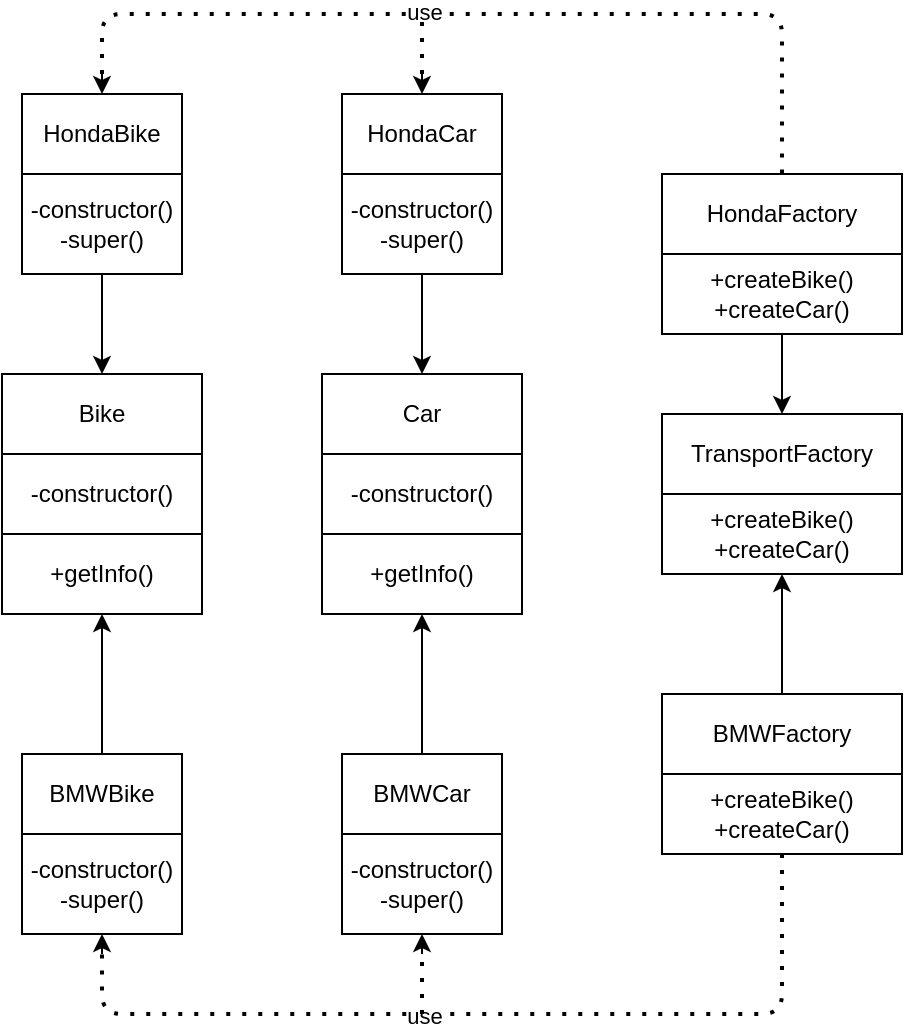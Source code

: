 <mxfile>
    <diagram id="G1V3pOo-ynbbTo61WeKQ" name="Page-1">
        <mxGraphModel dx="311" dy="298" grid="1" gridSize="10" guides="1" tooltips="1" connect="1" arrows="1" fold="1" page="1" pageScale="1" pageWidth="827" pageHeight="1169" math="0" shadow="0">
            <root>
                <mxCell id="0"/>
                <mxCell id="1" parent="0"/>
                <mxCell id="2" value="TransportFactory" style="rounded=0;whiteSpace=wrap;html=1;" parent="1" vertex="1">
                    <mxGeometry x="520" y="360" width="120" height="40" as="geometry"/>
                </mxCell>
                <mxCell id="3" value="+createBike()&lt;br&gt;+createCar()" style="rounded=0;whiteSpace=wrap;html=1;" parent="1" vertex="1">
                    <mxGeometry x="520" y="400" width="120" height="40" as="geometry"/>
                </mxCell>
                <mxCell id="4" value="HondaFactory" style="rounded=0;whiteSpace=wrap;html=1;" parent="1" vertex="1">
                    <mxGeometry x="520" y="240" width="120" height="40" as="geometry"/>
                </mxCell>
                <mxCell id="5" value="BMWFactory" style="rounded=0;whiteSpace=wrap;html=1;" parent="1" vertex="1">
                    <mxGeometry x="520" y="500" width="120" height="40" as="geometry"/>
                </mxCell>
                <mxCell id="6" value="+createBike()&lt;br&gt;+createCar()" style="rounded=0;whiteSpace=wrap;html=1;" parent="1" vertex="1">
                    <mxGeometry x="520" y="540" width="120" height="40" as="geometry"/>
                </mxCell>
                <mxCell id="7" value="+createBike()&lt;br&gt;+createCar()" style="rounded=0;whiteSpace=wrap;html=1;" parent="1" vertex="1">
                    <mxGeometry x="520" y="280" width="120" height="40" as="geometry"/>
                </mxCell>
                <mxCell id="13" value="" style="endArrow=classic;html=1;exitX=0.5;exitY=0;exitDx=0;exitDy=0;entryX=0.5;entryY=1;entryDx=0;entryDy=0;" parent="1" source="5" target="3" edge="1">
                    <mxGeometry width="50" height="50" relative="1" as="geometry">
                        <mxPoint x="530" y="470" as="sourcePoint"/>
                        <mxPoint x="580" y="450" as="targetPoint"/>
                    </mxGeometry>
                </mxCell>
                <mxCell id="14" value="" style="endArrow=classic;html=1;exitX=0.5;exitY=1;exitDx=0;exitDy=0;" parent="1" source="7" edge="1">
                    <mxGeometry width="50" height="50" relative="1" as="geometry">
                        <mxPoint x="530" y="470" as="sourcePoint"/>
                        <mxPoint x="580" y="360" as="targetPoint"/>
                    </mxGeometry>
                </mxCell>
                <mxCell id="16" value="HondaCar" style="rounded=0;whiteSpace=wrap;html=1;" parent="1" vertex="1">
                    <mxGeometry x="360" y="200" width="80" height="40" as="geometry"/>
                </mxCell>
                <mxCell id="17" value="HondaBike" style="rounded=0;whiteSpace=wrap;html=1;" parent="1" vertex="1">
                    <mxGeometry x="200" y="200" width="80" height="40" as="geometry"/>
                </mxCell>
                <mxCell id="34" value="BMWCar" style="rounded=0;whiteSpace=wrap;html=1;" parent="1" vertex="1">
                    <mxGeometry x="360" y="530" width="80" height="40" as="geometry"/>
                </mxCell>
                <mxCell id="35" value="BMWBike" style="rounded=0;whiteSpace=wrap;html=1;" parent="1" vertex="1">
                    <mxGeometry x="200" y="530" width="80" height="40" as="geometry"/>
                </mxCell>
                <mxCell id="38" value="Bike" style="rounded=0;whiteSpace=wrap;html=1;" parent="1" vertex="1">
                    <mxGeometry x="190" y="340" width="100" height="40" as="geometry"/>
                </mxCell>
                <mxCell id="39" value="Car" style="rounded=0;whiteSpace=wrap;html=1;" parent="1" vertex="1">
                    <mxGeometry x="350" y="340" width="100" height="40" as="geometry"/>
                </mxCell>
                <mxCell id="42" value="-constructor()&lt;br&gt;-super()" style="rounded=0;whiteSpace=wrap;html=1;" parent="1" vertex="1">
                    <mxGeometry x="360" y="240" width="80" height="50" as="geometry"/>
                </mxCell>
                <mxCell id="43" value="-constructor()&lt;br&gt;-super()" style="rounded=0;whiteSpace=wrap;html=1;" parent="1" vertex="1">
                    <mxGeometry x="200" y="240" width="80" height="50" as="geometry"/>
                </mxCell>
                <mxCell id="44" value="-constructor()&lt;br&gt;-super()" style="rounded=0;whiteSpace=wrap;html=1;" parent="1" vertex="1">
                    <mxGeometry x="360" y="570" width="80" height="50" as="geometry"/>
                </mxCell>
                <mxCell id="45" value="-constructor()&lt;br&gt;-super()" style="rounded=0;whiteSpace=wrap;html=1;" parent="1" vertex="1">
                    <mxGeometry x="200" y="570" width="80" height="50" as="geometry"/>
                </mxCell>
                <mxCell id="46" value="-constructor()" style="rounded=0;whiteSpace=wrap;html=1;" parent="1" vertex="1">
                    <mxGeometry x="190" y="380" width="100" height="40" as="geometry"/>
                </mxCell>
                <mxCell id="47" value="+getInfo()" style="rounded=0;whiteSpace=wrap;html=1;" parent="1" vertex="1">
                    <mxGeometry x="190" y="420" width="100" height="40" as="geometry"/>
                </mxCell>
                <mxCell id="49" value="-constructor()" style="rounded=0;whiteSpace=wrap;html=1;" parent="1" vertex="1">
                    <mxGeometry x="350" y="380" width="100" height="40" as="geometry"/>
                </mxCell>
                <mxCell id="50" value="+getInfo()" style="rounded=0;whiteSpace=wrap;html=1;" parent="1" vertex="1">
                    <mxGeometry x="350" y="420" width="100" height="40" as="geometry"/>
                </mxCell>
                <mxCell id="51" value="" style="endArrow=none;dashed=1;html=1;dashPattern=1 3;strokeWidth=2;exitX=0.5;exitY=1;exitDx=0;exitDy=0;exitPerimeter=0;" parent="1" source="6" edge="1">
                    <mxGeometry width="50" height="50" relative="1" as="geometry">
                        <mxPoint x="580" y="590" as="sourcePoint"/>
                        <mxPoint x="240" y="630" as="targetPoint"/>
                        <Array as="points">
                            <mxPoint x="580" y="660"/>
                            <mxPoint x="400" y="660"/>
                            <mxPoint x="240" y="660"/>
                        </Array>
                    </mxGeometry>
                </mxCell>
                <mxCell id="64" value="use" style="edgeLabel;html=1;align=center;verticalAlign=middle;resizable=0;points=[];" vertex="1" connectable="0" parent="51">
                    <mxGeometry x="0.141" y="1" relative="1" as="geometry">
                        <mxPoint x="-3" as="offset"/>
                    </mxGeometry>
                </mxCell>
                <mxCell id="52" value="" style="endArrow=none;dashed=1;html=1;dashPattern=1 3;strokeWidth=2;" parent="1" edge="1">
                    <mxGeometry width="50" height="50" relative="1" as="geometry">
                        <mxPoint x="400" y="660" as="sourcePoint"/>
                        <mxPoint x="400" y="630" as="targetPoint"/>
                    </mxGeometry>
                </mxCell>
                <mxCell id="53" value="" style="endArrow=classic;html=1;" parent="1" edge="1">
                    <mxGeometry width="50" height="50" relative="1" as="geometry">
                        <mxPoint x="400" y="630" as="sourcePoint"/>
                        <mxPoint x="400" y="620" as="targetPoint"/>
                    </mxGeometry>
                </mxCell>
                <mxCell id="54" value="" style="endArrow=classic;html=1;entryX=0.5;entryY=1;entryDx=0;entryDy=0;" parent="1" target="45" edge="1">
                    <mxGeometry width="50" height="50" relative="1" as="geometry">
                        <mxPoint x="240" y="630" as="sourcePoint"/>
                        <mxPoint x="370" y="620" as="targetPoint"/>
                    </mxGeometry>
                </mxCell>
                <mxCell id="55" value="" style="endArrow=none;dashed=1;html=1;dashPattern=1 3;strokeWidth=2;entryX=0.5;entryY=0;entryDx=0;entryDy=0;" parent="1" target="4" edge="1">
                    <mxGeometry width="50" height="50" relative="1" as="geometry">
                        <mxPoint x="240" y="190" as="sourcePoint"/>
                        <mxPoint x="420" y="340" as="targetPoint"/>
                        <Array as="points">
                            <mxPoint x="240" y="160"/>
                            <mxPoint x="280" y="160"/>
                            <mxPoint x="580" y="160"/>
                        </Array>
                    </mxGeometry>
                </mxCell>
                <mxCell id="63" value="use" style="edgeLabel;html=1;align=center;verticalAlign=middle;resizable=0;points=[];" vertex="1" connectable="0" parent="55">
                    <mxGeometry x="-0.153" y="1" relative="1" as="geometry">
                        <mxPoint as="offset"/>
                    </mxGeometry>
                </mxCell>
                <mxCell id="56" value="" style="endArrow=none;dashed=1;html=1;dashPattern=1 3;strokeWidth=2;" parent="1" edge="1">
                    <mxGeometry width="50" height="50" relative="1" as="geometry">
                        <mxPoint x="400" y="190" as="sourcePoint"/>
                        <mxPoint x="400" y="160" as="targetPoint"/>
                    </mxGeometry>
                </mxCell>
                <mxCell id="57" value="" style="endArrow=classic;html=1;" parent="1" edge="1">
                    <mxGeometry width="50" height="50" relative="1" as="geometry">
                        <mxPoint x="400" y="190" as="sourcePoint"/>
                        <mxPoint x="400" y="200" as="targetPoint"/>
                    </mxGeometry>
                </mxCell>
                <mxCell id="58" value="" style="endArrow=classic;html=1;entryX=0.5;entryY=0;entryDx=0;entryDy=0;" parent="1" target="17" edge="1">
                    <mxGeometry width="50" height="50" relative="1" as="geometry">
                        <mxPoint x="240" y="190" as="sourcePoint"/>
                        <mxPoint x="440" y="230" as="targetPoint"/>
                    </mxGeometry>
                </mxCell>
                <mxCell id="59" value="" style="endArrow=classic;html=1;entryX=0.5;entryY=0;entryDx=0;entryDy=0;" parent="1" target="39" edge="1">
                    <mxGeometry width="50" height="50" relative="1" as="geometry">
                        <mxPoint x="400" y="290" as="sourcePoint"/>
                        <mxPoint x="450" y="340" as="targetPoint"/>
                    </mxGeometry>
                </mxCell>
                <mxCell id="60" value="" style="endArrow=classic;html=1;entryX=0.5;entryY=1;entryDx=0;entryDy=0;exitX=0.5;exitY=0;exitDx=0;exitDy=0;" parent="1" source="34" target="50" edge="1">
                    <mxGeometry width="50" height="50" relative="1" as="geometry">
                        <mxPoint x="380" y="530" as="sourcePoint"/>
                        <mxPoint x="430" y="480" as="targetPoint"/>
                    </mxGeometry>
                </mxCell>
                <mxCell id="61" value="" style="endArrow=classic;html=1;entryX=0.5;entryY=1;entryDx=0;entryDy=0;" parent="1" target="47" edge="1">
                    <mxGeometry width="50" height="50" relative="1" as="geometry">
                        <mxPoint x="240" y="530" as="sourcePoint"/>
                        <mxPoint x="290" y="480" as="targetPoint"/>
                    </mxGeometry>
                </mxCell>
                <mxCell id="62" value="" style="endArrow=classic;html=1;exitX=0.5;exitY=1;exitDx=0;exitDy=0;entryX=0.5;entryY=0;entryDx=0;entryDy=0;" parent="1" source="43" target="38" edge="1">
                    <mxGeometry width="50" height="50" relative="1" as="geometry">
                        <mxPoint x="240" y="340" as="sourcePoint"/>
                        <mxPoint x="290" y="310" as="targetPoint"/>
                    </mxGeometry>
                </mxCell>
            </root>
        </mxGraphModel>
    </diagram>
</mxfile>